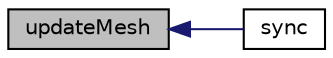digraph "updateMesh"
{
  bgcolor="transparent";
  edge [fontname="Helvetica",fontsize="10",labelfontname="Helvetica",labelfontsize="10"];
  node [fontname="Helvetica",fontsize="10",shape=record];
  rankdir="LR";
  Node930 [label="updateMesh",height=0.2,width=0.4,color="black", fillcolor="grey75", style="filled", fontcolor="black"];
  Node930 -> Node931 [dir="back",color="midnightblue",fontsize="10",style="solid",fontname="Helvetica"];
  Node931 [label="sync",height=0.2,width=0.4,color="black",URL="$a26573.html#a86c57317fef5c4a0f9dcbbfa3aa78731",tooltip="Sync cellSet across coupled patches. "];
}
